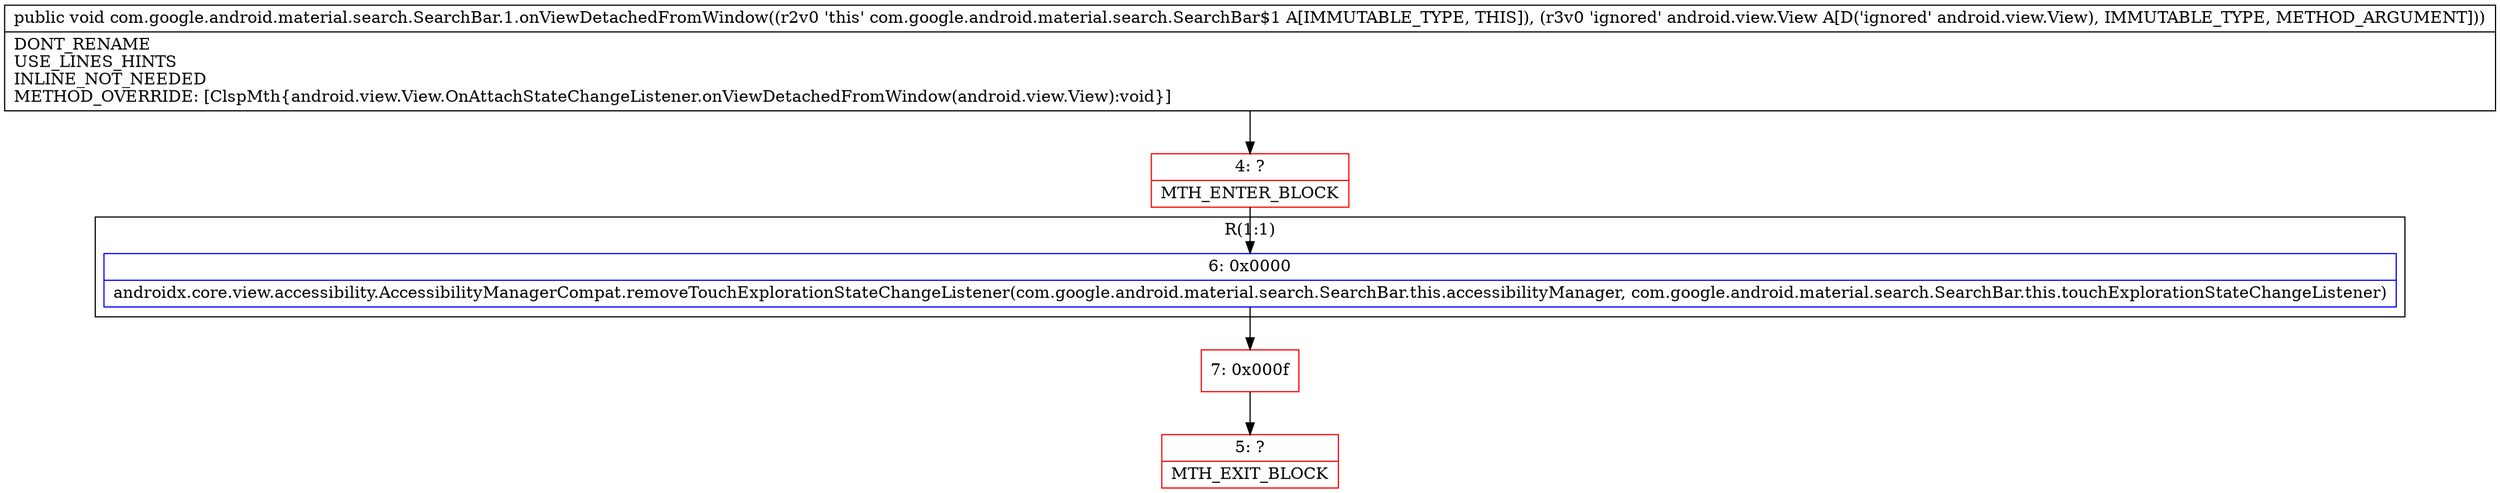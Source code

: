 digraph "CFG forcom.google.android.material.search.SearchBar.1.onViewDetachedFromWindow(Landroid\/view\/View;)V" {
subgraph cluster_Region_126790896 {
label = "R(1:1)";
node [shape=record,color=blue];
Node_6 [shape=record,label="{6\:\ 0x0000|androidx.core.view.accessibility.AccessibilityManagerCompat.removeTouchExplorationStateChangeListener(com.google.android.material.search.SearchBar.this.accessibilityManager, com.google.android.material.search.SearchBar.this.touchExplorationStateChangeListener)\l}"];
}
Node_4 [shape=record,color=red,label="{4\:\ ?|MTH_ENTER_BLOCK\l}"];
Node_7 [shape=record,color=red,label="{7\:\ 0x000f}"];
Node_5 [shape=record,color=red,label="{5\:\ ?|MTH_EXIT_BLOCK\l}"];
MethodNode[shape=record,label="{public void com.google.android.material.search.SearchBar.1.onViewDetachedFromWindow((r2v0 'this' com.google.android.material.search.SearchBar$1 A[IMMUTABLE_TYPE, THIS]), (r3v0 'ignored' android.view.View A[D('ignored' android.view.View), IMMUTABLE_TYPE, METHOD_ARGUMENT]))  | DONT_RENAME\lUSE_LINES_HINTS\lINLINE_NOT_NEEDED\lMETHOD_OVERRIDE: [ClspMth\{android.view.View.OnAttachStateChangeListener.onViewDetachedFromWindow(android.view.View):void\}]\l}"];
MethodNode -> Node_4;Node_6 -> Node_7;
Node_4 -> Node_6;
Node_7 -> Node_5;
}

